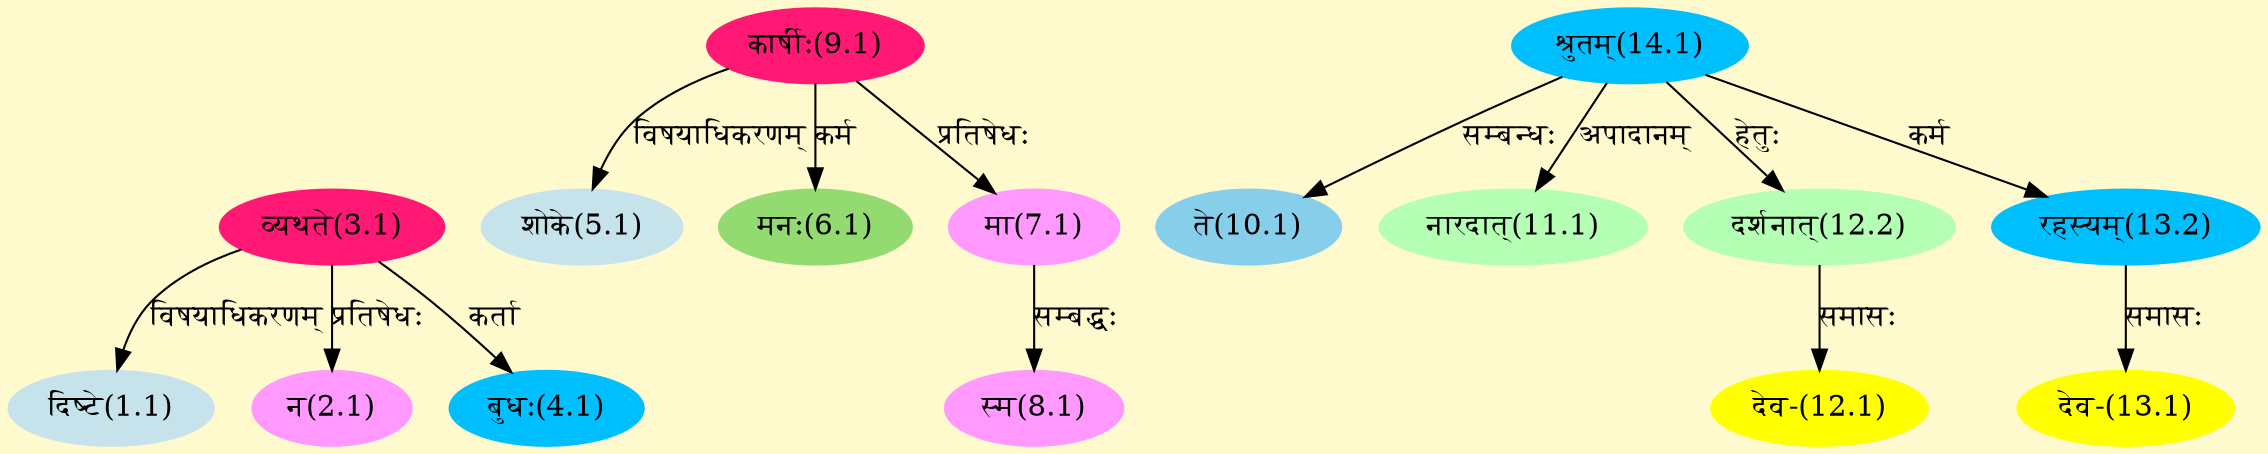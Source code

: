 digraph G{
rankdir=BT;
 compound=true;
 bgcolor="lemonchiffon1";
Node1_1 [style=filled, color="#C6E2EB" label = "दिष्टे(1.1)"]
Node3_1 [style=filled, color="#FF1975" label = "व्यथते(3.1)"]
Node2_1 [style=filled, color="#FF99FF" label = "न(2.1)"]
Node [style=filled, color="" label = "()"]
Node4_1 [style=filled, color="#00BFFF" label = "बुधः(4.1)"]
Node5_1 [style=filled, color="#C6E2EB" label = "शोके(5.1)"]
Node9_1 [style=filled, color="#FF1975" label = "कार्षीः(9.1)"]
Node6_1 [style=filled, color="#93DB70" label = "मनः(6.1)"]
Node7_1 [style=filled, color="#FF99FF" label = "मा(7.1)"]
Node8_1 [style=filled, color="#FF99FF" label = "स्म(8.1)"]
Node10_1 [style=filled, color="#87CEEB" label = "ते(10.1)"]
Node14_1 [style=filled, color="#00BFFF" label = "श्रुतम्(14.1)"]
Node11_1 [style=filled, color="#B4FFB4" label = "नारदात्(11.1)"]
Node12_1 [style=filled, color="#FFFF00" label = "देव-(12.1)"]
Node12_2 [style=filled, color="#B4FFB4" label = "दर्शनात्(12.2)"]
Node13_1 [style=filled, color="#FFFF00" label = "देव-(13.1)"]
Node13_2 [style=filled, color="#00BFFF" label = "रहस्यम्(13.2)"]
/* Start of Relations section */

Node1_1 -> Node3_1 [  label="विषयाधिकरणम्"  dir="back" ]
Node2_1 -> Node3_1 [  label="प्रतिषेधः"  dir="back" ]
Node4_1 -> Node3_1 [  label="कर्ता"  dir="back" ]
Node5_1 -> Node9_1 [  label="विषयाधिकरणम्"  dir="back" ]
Node6_1 -> Node9_1 [  label="कर्म"  dir="back" ]
Node7_1 -> Node9_1 [  label="प्रतिषेधः"  dir="back" ]
Node8_1 -> Node7_1 [  label="सम्बद्धः"  dir="back" ]
Node10_1 -> Node14_1 [  label="सम्बन्धः"  dir="back" ]
Node11_1 -> Node14_1 [  label="अपादानम्"  dir="back" ]
Node12_1 -> Node12_2 [  label="समासः"  dir="back" ]
Node12_2 -> Node14_1 [  label="हेतुः"  dir="back" ]
Node13_1 -> Node13_2 [  label="समासः"  dir="back" ]
Node13_2 -> Node14_1 [  label="कर्म"  dir="back" ]
}
